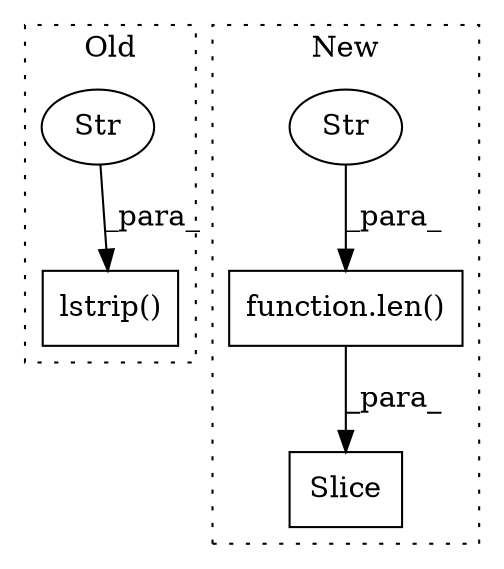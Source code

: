 digraph G {
subgraph cluster0 {
1 [label="lstrip()" a="75" s="5876,5893" l="9,1" shape="box"];
3 [label="Str" a="66" s="5885" l="8" shape="ellipse"];
label = "Old";
style="dotted";
}
subgraph cluster1 {
2 [label="function.len()" a="75" s="5878,5890" l="4,1" shape="box"];
4 [label="Str" a="66" s="5882" l="8" shape="ellipse"];
5 [label="Slice" a="80" s="5878" l="14" shape="box"];
label = "New";
style="dotted";
}
2 -> 5 [label="_para_"];
3 -> 1 [label="_para_"];
4 -> 2 [label="_para_"];
}